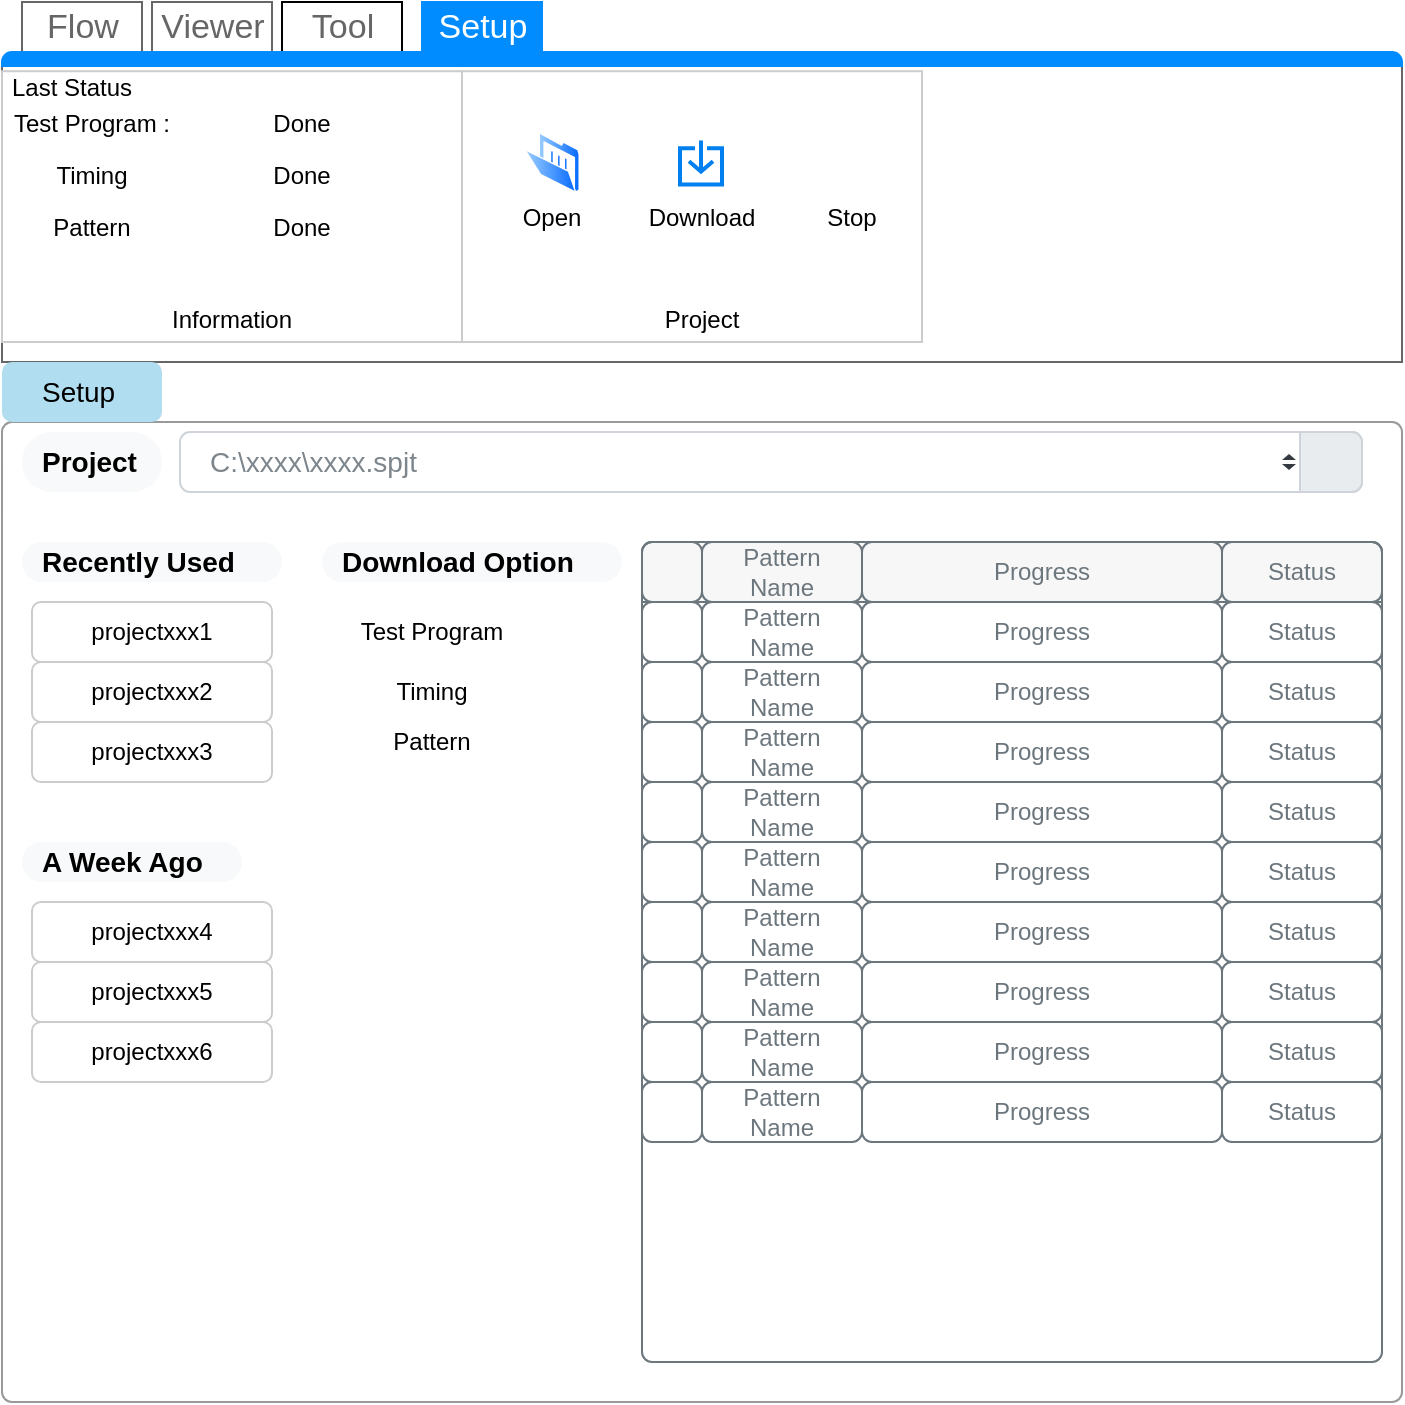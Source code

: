 <mxfile version="13.10.4" type="github" pages="2">
  <diagram id="maOx1XsRYjcgwQs69Y0I" name="Page-2">
    <mxGraphModel dx="1185" dy="588" grid="1" gridSize="10" guides="1" tooltips="1" connect="1" arrows="1" fold="1" page="1" pageScale="1" pageWidth="827" pageHeight="1169" math="0" shadow="0">
      <root>
        <mxCell id="XY6I7VqYXuVsZNoMsVeR-0" />
        <mxCell id="XY6I7VqYXuVsZNoMsVeR-1" parent="XY6I7VqYXuVsZNoMsVeR-0" />
        <mxCell id="GESPt3fLsgeeLDVvOT6Z-9" value="Tool" style="strokeColor=inherit;fillColor=inherit;gradientColor=inherit;strokeWidth=1;shadow=0;dashed=0;align=center;html=1;shape=mxgraph.mockup.containers.rrect;rSize=0;fontSize=17;fontColor=#666666;gradientColor=none;" vertex="1" parent="XY6I7VqYXuVsZNoMsVeR-1">
          <mxGeometry width="60" height="25" relative="1" as="geometry">
            <mxPoint x="210" y="20" as="offset" />
          </mxGeometry>
        </mxCell>
        <mxCell id="GESPt3fLsgeeLDVvOT6Z-0" value="" style="strokeWidth=1;shadow=0;dashed=0;align=center;html=1;shape=mxgraph.mockup.containers.marginRect2;rectMarginTop=32;strokeColor=#666666;gradientColor=none;" vertex="1" parent="XY6I7VqYXuVsZNoMsVeR-1">
          <mxGeometry x="70" y="20" width="700" height="180" as="geometry" />
        </mxCell>
        <mxCell id="GESPt3fLsgeeLDVvOT6Z-1" value="Flow" style="strokeColor=inherit;fillColor=inherit;gradientColor=inherit;strokeWidth=1;shadow=0;dashed=0;align=center;html=1;shape=mxgraph.mockup.containers.rrect;rSize=0;fontSize=17;fontColor=#666666;gradientColor=none;" vertex="1" parent="GESPt3fLsgeeLDVvOT6Z-0">
          <mxGeometry width="60" height="25" relative="1" as="geometry">
            <mxPoint x="10" as="offset" />
          </mxGeometry>
        </mxCell>
        <mxCell id="GESPt3fLsgeeLDVvOT6Z-2" value="Viewer" style="strokeWidth=1;shadow=0;dashed=0;align=center;html=1;shape=mxgraph.mockup.containers.rrect;rSize=0;fontSize=17;fontColor=#666666;strokeColor=inherit;fillColor=inherit;" vertex="1" parent="GESPt3fLsgeeLDVvOT6Z-0">
          <mxGeometry width="60" height="25" relative="1" as="geometry">
            <mxPoint x="75" as="offset" />
          </mxGeometry>
        </mxCell>
        <mxCell id="GESPt3fLsgeeLDVvOT6Z-3" value="Setup" style="strokeColor=#008cff;fillColor=#008cff;gradientColor=inherit;strokeWidth=1;shadow=0;dashed=0;align=center;html=1;shape=mxgraph.mockup.containers.rrect;rSize=0;fontSize=17;fontColor=#ffffff;gradientColor=none;" vertex="1" parent="GESPt3fLsgeeLDVvOT6Z-0">
          <mxGeometry width="60" height="25" relative="1" as="geometry">
            <mxPoint x="210" as="offset" />
          </mxGeometry>
        </mxCell>
        <mxCell id="GESPt3fLsgeeLDVvOT6Z-4" value="" style="strokeWidth=1;shadow=0;dashed=0;align=center;html=1;shape=mxgraph.mockup.containers.topButton;rSize=5;strokeColor=#008cff;fillColor=#008cff;gradientColor=none;resizeWidth=1;movable=0;deletable=1;" vertex="1" parent="GESPt3fLsgeeLDVvOT6Z-0">
          <mxGeometry width="700" height="7" relative="1" as="geometry">
            <mxPoint y="25" as="offset" />
          </mxGeometry>
        </mxCell>
        <mxCell id="GESPt3fLsgeeLDVvOT6Z-28" value="" style="group" vertex="1" connectable="0" parent="GESPt3fLsgeeLDVvOT6Z-0">
          <mxGeometry y="34.615" width="460" height="135.385" as="geometry" />
        </mxCell>
        <mxCell id="GESPt3fLsgeeLDVvOT6Z-11" value="" style="rounded=0;whiteSpace=wrap;html=1;shadow=0;sketch=0;strokeColor=#CCCCCC;" vertex="1" parent="GESPt3fLsgeeLDVvOT6Z-28">
          <mxGeometry y="0.005" width="230" height="135.38" as="geometry" />
        </mxCell>
        <mxCell id="GESPt3fLsgeeLDVvOT6Z-12" value="Last Status" style="text;html=1;strokeColor=none;fillColor=none;align=center;verticalAlign=middle;whiteSpace=wrap;rounded=0;shadow=0;sketch=0;" vertex="1" parent="GESPt3fLsgeeLDVvOT6Z-28">
          <mxGeometry width="70" height="17.308" as="geometry" />
        </mxCell>
        <mxCell id="GESPt3fLsgeeLDVvOT6Z-13" value="Test Program :" style="text;html=1;strokeColor=none;fillColor=none;align=center;verticalAlign=middle;whiteSpace=wrap;rounded=0;shadow=0;sketch=0;" vertex="1" parent="GESPt3fLsgeeLDVvOT6Z-28">
          <mxGeometry y="17.308" width="90" height="17.308" as="geometry" />
        </mxCell>
        <mxCell id="GESPt3fLsgeeLDVvOT6Z-14" value="Done" style="text;html=1;strokeColor=none;fillColor=none;align=center;verticalAlign=middle;whiteSpace=wrap;rounded=0;shadow=0;sketch=0;" vertex="1" parent="GESPt3fLsgeeLDVvOT6Z-28">
          <mxGeometry x="90" y="17.308" width="120" height="17.308" as="geometry" />
        </mxCell>
        <mxCell id="GESPt3fLsgeeLDVvOT6Z-15" value="Timing" style="text;html=1;strokeColor=none;fillColor=none;align=center;verticalAlign=middle;whiteSpace=wrap;rounded=0;shadow=0;sketch=0;" vertex="1" parent="GESPt3fLsgeeLDVvOT6Z-28">
          <mxGeometry y="43.269" width="90" height="17.308" as="geometry" />
        </mxCell>
        <mxCell id="GESPt3fLsgeeLDVvOT6Z-16" value="Done" style="text;html=1;strokeColor=none;fillColor=none;align=center;verticalAlign=middle;whiteSpace=wrap;rounded=0;shadow=0;sketch=0;" vertex="1" parent="GESPt3fLsgeeLDVvOT6Z-28">
          <mxGeometry x="90" y="43.269" width="120" height="17.308" as="geometry" />
        </mxCell>
        <mxCell id="GESPt3fLsgeeLDVvOT6Z-17" value="Pattern" style="text;html=1;strokeColor=none;fillColor=none;align=center;verticalAlign=middle;whiteSpace=wrap;rounded=0;shadow=0;sketch=0;" vertex="1" parent="GESPt3fLsgeeLDVvOT6Z-28">
          <mxGeometry y="69.231" width="90" height="17.308" as="geometry" />
        </mxCell>
        <mxCell id="GESPt3fLsgeeLDVvOT6Z-18" value="Done" style="text;html=1;strokeColor=none;fillColor=none;align=center;verticalAlign=middle;whiteSpace=wrap;rounded=0;shadow=0;sketch=0;" vertex="1" parent="GESPt3fLsgeeLDVvOT6Z-28">
          <mxGeometry x="90" y="69.231" width="120" height="17.308" as="geometry" />
        </mxCell>
        <mxCell id="GESPt3fLsgeeLDVvOT6Z-19" value="Information" style="text;html=1;strokeColor=none;fillColor=none;align=center;verticalAlign=middle;whiteSpace=wrap;rounded=0;shadow=0;sketch=0;" vertex="1" parent="GESPt3fLsgeeLDVvOT6Z-28">
          <mxGeometry x="70" y="115.386" width="90" height="17.308" as="geometry" />
        </mxCell>
        <mxCell id="GESPt3fLsgeeLDVvOT6Z-20" value="" style="rounded=0;whiteSpace=wrap;html=1;shadow=0;sketch=0;strokeColor=#CCCCCC;" vertex="1" parent="GESPt3fLsgeeLDVvOT6Z-28">
          <mxGeometry x="230" y="0.005" width="230" height="135.38" as="geometry" />
        </mxCell>
        <mxCell id="GESPt3fLsgeeLDVvOT6Z-21" value="Project" style="text;html=1;strokeColor=none;fillColor=none;align=center;verticalAlign=middle;whiteSpace=wrap;rounded=0;shadow=0;sketch=0;" vertex="1" parent="GESPt3fLsgeeLDVvOT6Z-28">
          <mxGeometry x="305" y="115.386" width="90" height="17.308" as="geometry" />
        </mxCell>
        <mxCell id="GESPt3fLsgeeLDVvOT6Z-22" value="" style="html=1;verticalLabelPosition=bottom;align=center;labelBackgroundColor=#ffffff;verticalAlign=top;strokeWidth=2;strokeColor=#0080F0;shadow=0;dashed=0;shape=mxgraph.ios7.icons.down;sketch=0;" vertex="1" parent="GESPt3fLsgeeLDVvOT6Z-28">
          <mxGeometry x="339" y="34.615" width="21" height="22.067" as="geometry" />
        </mxCell>
        <mxCell id="GESPt3fLsgeeLDVvOT6Z-23" value="Download" style="text;html=1;strokeColor=none;fillColor=none;align=center;verticalAlign=middle;whiteSpace=wrap;rounded=0;shadow=0;sketch=0;" vertex="1" parent="GESPt3fLsgeeLDVvOT6Z-28">
          <mxGeometry x="320" y="64.904" width="60" height="17.308" as="geometry" />
        </mxCell>
        <mxCell id="GESPt3fLsgeeLDVvOT6Z-24" value="" style="aspect=fixed;perimeter=ellipsePerimeter;html=1;align=center;shadow=0;dashed=0;spacingTop=3;image;image=img/lib/active_directory/folder_open.svg;sketch=0;strokeColor=#CCCCCC;" vertex="1" parent="GESPt3fLsgeeLDVvOT6Z-28">
          <mxGeometry x="261.07" y="30.505" width="27.865" height="30.288" as="geometry" />
        </mxCell>
        <mxCell id="GESPt3fLsgeeLDVvOT6Z-25" value="Open" style="text;html=1;strokeColor=none;fillColor=none;align=center;verticalAlign=middle;whiteSpace=wrap;rounded=0;shadow=0;sketch=0;" vertex="1" parent="GESPt3fLsgeeLDVvOT6Z-28">
          <mxGeometry x="245" y="64.904" width="60" height="17.308" as="geometry" />
        </mxCell>
        <mxCell id="GESPt3fLsgeeLDVvOT6Z-26" value="" style="shape=image;html=1;verticalAlign=top;verticalLabelPosition=bottom;labelBackgroundColor=#ffffff;imageAspect=0;aspect=fixed;image=https://cdn1.iconfinder.com/data/icons/media-player-long-shadow/50/Stop-128.png;shadow=0;sketch=0;strokeColor=#CCCCCC;" vertex="1" parent="GESPt3fLsgeeLDVvOT6Z-28">
          <mxGeometry x="410" y="34.615" width="25.962" height="25.962" as="geometry" />
        </mxCell>
        <mxCell id="GESPt3fLsgeeLDVvOT6Z-27" value="Stop" style="text;html=1;strokeColor=none;fillColor=none;align=center;verticalAlign=middle;whiteSpace=wrap;rounded=0;shadow=0;sketch=0;" vertex="1" parent="GESPt3fLsgeeLDVvOT6Z-28">
          <mxGeometry x="395" y="64.904" width="60" height="17.308" as="geometry" />
        </mxCell>
        <mxCell id="GESPt3fLsgeeLDVvOT6Z-29" value="" style="html=1;shadow=0;dashed=0;shape=mxgraph.bootstrap.rrect;rSize=5;strokeColor=#999999;strokeWidth=1;fillColor=#FFFFFF;fontColor=#6C767D;whiteSpace=wrap;align=left;verticalAlign=middle;spacingLeft=10;fontSize=14;spacing=10;sketch=0;" vertex="1" parent="XY6I7VqYXuVsZNoMsVeR-1">
          <mxGeometry x="70" y="230" width="700" height="490" as="geometry" />
        </mxCell>
        <mxCell id="GESPt3fLsgeeLDVvOT6Z-30" value="Setup" style="html=1;shadow=0;dashed=0;shape=mxgraph.bootstrap.rrect;rSize=5;strokeWidth=1;fillColor=#b1ddf0;whiteSpace=wrap;align=left;verticalAlign=middle;spacingLeft=10;fontSize=14;spacing=10;sketch=0;strokeColor=none;" vertex="1" parent="XY6I7VqYXuVsZNoMsVeR-1">
          <mxGeometry x="70" y="200" width="80" height="30" as="geometry" />
        </mxCell>
        <mxCell id="GESPt3fLsgeeLDVvOT6Z-31" value="Project" style="rounded=1;whiteSpace=wrap;html=1;arcSize=50;strokeColor=none;strokeWidth=1;fillColor=#F8F9FA;fontColor=#000000;whiteSpace=wrap;align=left;verticalAlign=middle;spacingLeft=0;fontStyle=1;fontSize=14;spacing=10;shadow=0;sketch=0;" vertex="1" parent="XY6I7VqYXuVsZNoMsVeR-1">
          <mxGeometry x="80" y="235" width="70" height="30" as="geometry" />
        </mxCell>
        <mxCell id="GESPt3fLsgeeLDVvOT6Z-32" value="C:\\xxxx\\xxxx.spjt" style="html=1;shadow=0;dashed=0;shape=mxgraph.bootstrap.rrect;rSize=5;strokeColor=#CED4DA;html=1;whiteSpace=wrap;fillColor=#FFFFFF;fontColor=#7D868C;align=left;spacing=15;fontSize=14;sketch=0;" vertex="1" parent="XY6I7VqYXuVsZNoMsVeR-1">
          <mxGeometry x="159" y="235" width="591" height="30" as="geometry" />
        </mxCell>
        <mxCell id="GESPt3fLsgeeLDVvOT6Z-33" value="" style="shape=triangle;direction=south;fillColor=#343A40;strokeColor=none;perimeter=none;" vertex="1" parent="GESPt3fLsgeeLDVvOT6Z-32">
          <mxGeometry x="1" y="0.5" width="7" height="3" relative="1" as="geometry">
            <mxPoint x="-40" y="1" as="offset" />
          </mxGeometry>
        </mxCell>
        <mxCell id="GESPt3fLsgeeLDVvOT6Z-34" value="" style="shape=triangle;direction=north;fillColor=#343A40;strokeColor=none;perimeter=none;" vertex="1" parent="GESPt3fLsgeeLDVvOT6Z-32">
          <mxGeometry x="1" y="0.5" width="7" height="3" relative="1" as="geometry">
            <mxPoint x="-40" y="-4" as="offset" />
          </mxGeometry>
        </mxCell>
        <mxCell id="GESPt3fLsgeeLDVvOT6Z-35" value="" style="html=1;shadow=0;dashed=0;shape=mxgraph.bootstrap.rightButton;strokeColor=#CED4DA;gradientColor=inherit;fontColor=inherit;fillColor=#E9ECEF;rSize=5;perimeter=none;whiteSpace=wrap;resizeHeight=1;fontSize=14;align=left;spacing=15;" vertex="1" parent="GESPt3fLsgeeLDVvOT6Z-32">
          <mxGeometry x="1" width="31" height="30" relative="1" as="geometry">
            <mxPoint x="-31" as="offset" />
          </mxGeometry>
        </mxCell>
        <mxCell id="GESPt3fLsgeeLDVvOT6Z-36" value="Recently Used" style="rounded=1;whiteSpace=wrap;html=1;arcSize=50;strokeColor=none;strokeWidth=1;fillColor=#F8F9FA;fontColor=#000000;whiteSpace=wrap;align=left;verticalAlign=middle;spacingLeft=0;fontStyle=1;fontSize=14;spacing=10;shadow=0;sketch=0;" vertex="1" parent="XY6I7VqYXuVsZNoMsVeR-1">
          <mxGeometry x="80" y="290" width="130" height="20" as="geometry" />
        </mxCell>
        <mxCell id="GESPt3fLsgeeLDVvOT6Z-37" value="A Week Ago" style="rounded=1;whiteSpace=wrap;html=1;arcSize=50;strokeColor=none;strokeWidth=1;fillColor=#F8F9FA;fontColor=#000000;whiteSpace=wrap;align=left;verticalAlign=middle;spacingLeft=0;fontStyle=1;fontSize=14;spacing=10;shadow=0;sketch=0;" vertex="1" parent="XY6I7VqYXuVsZNoMsVeR-1">
          <mxGeometry x="80" y="440" width="110" height="20" as="geometry" />
        </mxCell>
        <mxCell id="GESPt3fLsgeeLDVvOT6Z-38" value="projectxxx1" style="rounded=1;whiteSpace=wrap;html=1;shadow=0;sketch=0;strokeColor=#CCCCCC;" vertex="1" parent="XY6I7VqYXuVsZNoMsVeR-1">
          <mxGeometry x="85" y="320" width="120" height="30" as="geometry" />
        </mxCell>
        <mxCell id="GESPt3fLsgeeLDVvOT6Z-39" value="projectxxx2" style="rounded=1;whiteSpace=wrap;html=1;shadow=0;sketch=0;strokeColor=#CCCCCC;" vertex="1" parent="XY6I7VqYXuVsZNoMsVeR-1">
          <mxGeometry x="85" y="350" width="120" height="30" as="geometry" />
        </mxCell>
        <mxCell id="GESPt3fLsgeeLDVvOT6Z-40" value="projectxxx3" style="rounded=1;whiteSpace=wrap;html=1;shadow=0;sketch=0;strokeColor=#CCCCCC;" vertex="1" parent="XY6I7VqYXuVsZNoMsVeR-1">
          <mxGeometry x="85" y="380" width="120" height="30" as="geometry" />
        </mxCell>
        <mxCell id="GESPt3fLsgeeLDVvOT6Z-41" value="projectxxx4" style="rounded=1;whiteSpace=wrap;html=1;shadow=0;sketch=0;strokeColor=#CCCCCC;" vertex="1" parent="XY6I7VqYXuVsZNoMsVeR-1">
          <mxGeometry x="85" y="470" width="120" height="30" as="geometry" />
        </mxCell>
        <mxCell id="GESPt3fLsgeeLDVvOT6Z-42" value="projectxxx5" style="rounded=1;whiteSpace=wrap;html=1;shadow=0;sketch=0;strokeColor=#CCCCCC;" vertex="1" parent="XY6I7VqYXuVsZNoMsVeR-1">
          <mxGeometry x="85" y="500" width="120" height="30" as="geometry" />
        </mxCell>
        <mxCell id="GESPt3fLsgeeLDVvOT6Z-43" value="projectxxx6" style="rounded=1;whiteSpace=wrap;html=1;shadow=0;sketch=0;strokeColor=#CCCCCC;" vertex="1" parent="XY6I7VqYXuVsZNoMsVeR-1">
          <mxGeometry x="85" y="530" width="120" height="30" as="geometry" />
        </mxCell>
        <mxCell id="GESPt3fLsgeeLDVvOT6Z-44" value="Download Option" style="rounded=1;whiteSpace=wrap;html=1;arcSize=50;strokeColor=none;strokeWidth=1;fillColor=#F8F9FA;fontColor=#000000;whiteSpace=wrap;align=left;verticalAlign=middle;spacingLeft=0;fontStyle=1;fontSize=14;spacing=10;shadow=0;sketch=0;" vertex="1" parent="XY6I7VqYXuVsZNoMsVeR-1">
          <mxGeometry x="230" y="290" width="150" height="20" as="geometry" />
        </mxCell>
        <mxCell id="GESPt3fLsgeeLDVvOT6Z-45" value="Test Program" style="text;html=1;strokeColor=none;fillColor=none;align=center;verticalAlign=middle;whiteSpace=wrap;rounded=0;shadow=0;sketch=0;" vertex="1" parent="XY6I7VqYXuVsZNoMsVeR-1">
          <mxGeometry x="240" y="325" width="90" height="20" as="geometry" />
        </mxCell>
        <mxCell id="GESPt3fLsgeeLDVvOT6Z-46" value="" style="shape=image;html=1;verticalAlign=top;verticalLabelPosition=bottom;labelBackgroundColor=#ffffff;imageAspect=0;aspect=fixed;image=https://cdn1.iconfinder.com/data/icons/material-core/18/check-box-outline-128.png;shadow=0;sketch=0;strokeColor=#CCCCCC;" vertex="1" parent="XY6I7VqYXuVsZNoMsVeR-1">
          <mxGeometry x="340" y="327.5" width="15" height="15" as="geometry" />
        </mxCell>
        <mxCell id="GESPt3fLsgeeLDVvOT6Z-47" value="Timing" style="text;html=1;strokeColor=none;fillColor=none;align=center;verticalAlign=middle;whiteSpace=wrap;rounded=0;shadow=0;sketch=0;" vertex="1" parent="XY6I7VqYXuVsZNoMsVeR-1">
          <mxGeometry x="240" y="355" width="90" height="20" as="geometry" />
        </mxCell>
        <mxCell id="GESPt3fLsgeeLDVvOT6Z-48" value="" style="shape=image;html=1;verticalAlign=top;verticalLabelPosition=bottom;labelBackgroundColor=#ffffff;imageAspect=0;aspect=fixed;image=https://cdn1.iconfinder.com/data/icons/material-core/18/check-box-outline-128.png;shadow=0;sketch=0;strokeColor=#CCCCCC;" vertex="1" parent="XY6I7VqYXuVsZNoMsVeR-1">
          <mxGeometry x="340" y="357.5" width="15" height="15" as="geometry" />
        </mxCell>
        <mxCell id="GESPt3fLsgeeLDVvOT6Z-49" value="Pattern" style="text;html=1;strokeColor=none;fillColor=none;align=center;verticalAlign=middle;whiteSpace=wrap;rounded=0;shadow=0;sketch=0;" vertex="1" parent="XY6I7VqYXuVsZNoMsVeR-1">
          <mxGeometry x="240" y="380" width="90" height="20" as="geometry" />
        </mxCell>
        <mxCell id="GESPt3fLsgeeLDVvOT6Z-50" value="" style="shape=image;html=1;verticalAlign=top;verticalLabelPosition=bottom;labelBackgroundColor=#ffffff;imageAspect=0;aspect=fixed;image=https://cdn1.iconfinder.com/data/icons/material-core/18/check-box-outline-128.png;shadow=0;sketch=0;strokeColor=#CCCCCC;" vertex="1" parent="XY6I7VqYXuVsZNoMsVeR-1">
          <mxGeometry x="340" y="382.5" width="15" height="15" as="geometry" />
        </mxCell>
        <mxCell id="GESPt3fLsgeeLDVvOT6Z-51" value="" style="html=1;shadow=0;dashed=0;shape=mxgraph.bootstrap.rrect;rSize=5;strokeColor=#6C767D;html=1;whiteSpace=wrap;fillColor=#ffffff;fontColor=#6C767D;verticalAlign=bottom;align=left;spacing=20;spacingBottom=0;fontSize=14;sketch=0;" vertex="1" parent="XY6I7VqYXuVsZNoMsVeR-1">
          <mxGeometry x="390" y="290" width="370" height="410" as="geometry" />
        </mxCell>
        <mxCell id="GESPt3fLsgeeLDVvOT6Z-52" value="" style="html=1;shadow=0;dashed=0;shape=mxgraph.bootstrap.topButton;rSize=5;perimeter=none;whiteSpace=wrap;fillColor=#F7F7F7;strokeColor=#6C767D;fontColor=#6C767D;resizeWidth=1;fontSize=18;align=left;spacing=20;" vertex="1" parent="GESPt3fLsgeeLDVvOT6Z-51">
          <mxGeometry width="370" height="30" relative="1" as="geometry" />
        </mxCell>
        <mxCell id="GESPt3fLsgeeLDVvOT6Z-57" value="" style="group" vertex="1" connectable="0" parent="GESPt3fLsgeeLDVvOT6Z-51">
          <mxGeometry width="370" height="30" as="geometry" />
        </mxCell>
        <mxCell id="GESPt3fLsgeeLDVvOT6Z-53" value="" style="html=1;shadow=0;dashed=0;shape=mxgraph.bootstrap.rrect;rSize=5;strokeColor=#6C767D;strokeWidth=1;fillColor=none;fontColor=#6C767D;whiteSpace=wrap;align=center;verticalAlign=middle;spacingLeft=0;fontStyle=0;fontSize=16;spacing=5;sketch=0;" vertex="1" parent="GESPt3fLsgeeLDVvOT6Z-57">
          <mxGeometry width="30" height="30" as="geometry" />
        </mxCell>
        <mxCell id="GESPt3fLsgeeLDVvOT6Z-54" value="Pattern Name" style="html=1;shadow=0;dashed=0;shape=mxgraph.bootstrap.rrect;rSize=5;strokeColor=#6C767D;strokeWidth=1;fillColor=none;fontColor=#6C767D;whiteSpace=wrap;align=center;verticalAlign=middle;spacingLeft=0;fontStyle=0;fontSize=12;spacing=5;sketch=0;" vertex="1" parent="GESPt3fLsgeeLDVvOT6Z-57">
          <mxGeometry x="30" width="80" height="30" as="geometry" />
        </mxCell>
        <mxCell id="GESPt3fLsgeeLDVvOT6Z-55" value="Progress" style="html=1;shadow=0;dashed=0;shape=mxgraph.bootstrap.rrect;rSize=5;strokeColor=#6C767D;strokeWidth=1;fillColor=none;fontColor=#6C767D;whiteSpace=wrap;align=center;verticalAlign=middle;spacingLeft=0;fontStyle=0;fontSize=12;spacing=5;sketch=0;" vertex="1" parent="GESPt3fLsgeeLDVvOT6Z-57">
          <mxGeometry x="110" width="180" height="30" as="geometry" />
        </mxCell>
        <mxCell id="GESPt3fLsgeeLDVvOT6Z-56" value="Status" style="html=1;shadow=0;dashed=0;shape=mxgraph.bootstrap.rrect;rSize=5;strokeColor=#6C767D;strokeWidth=1;fillColor=none;fontColor=#6C767D;whiteSpace=wrap;align=center;verticalAlign=middle;spacingLeft=0;fontStyle=0;fontSize=12;spacing=5;sketch=0;" vertex="1" parent="GESPt3fLsgeeLDVvOT6Z-57">
          <mxGeometry x="290" width="80" height="30" as="geometry" />
        </mxCell>
        <mxCell id="GESPt3fLsgeeLDVvOT6Z-58" value="" style="group" vertex="1" connectable="0" parent="GESPt3fLsgeeLDVvOT6Z-51">
          <mxGeometry y="30" width="370" height="30" as="geometry" />
        </mxCell>
        <mxCell id="GESPt3fLsgeeLDVvOT6Z-59" value="" style="html=1;shadow=0;dashed=0;shape=mxgraph.bootstrap.rrect;rSize=5;strokeColor=#6C767D;strokeWidth=1;fillColor=none;fontColor=#6C767D;whiteSpace=wrap;align=center;verticalAlign=middle;spacingLeft=0;fontStyle=0;fontSize=16;spacing=5;sketch=0;" vertex="1" parent="GESPt3fLsgeeLDVvOT6Z-58">
          <mxGeometry width="30" height="30" as="geometry" />
        </mxCell>
        <mxCell id="GESPt3fLsgeeLDVvOT6Z-60" value="Pattern Name" style="html=1;shadow=0;dashed=0;shape=mxgraph.bootstrap.rrect;rSize=5;strokeColor=#6C767D;strokeWidth=1;fillColor=none;fontColor=#6C767D;whiteSpace=wrap;align=center;verticalAlign=middle;spacingLeft=0;fontStyle=0;fontSize=12;spacing=5;sketch=0;" vertex="1" parent="GESPt3fLsgeeLDVvOT6Z-58">
          <mxGeometry x="30" width="80" height="30" as="geometry" />
        </mxCell>
        <mxCell id="GESPt3fLsgeeLDVvOT6Z-61" value="Progress" style="html=1;shadow=0;dashed=0;shape=mxgraph.bootstrap.rrect;rSize=5;strokeColor=#6C767D;strokeWidth=1;fillColor=none;fontColor=#6C767D;whiteSpace=wrap;align=center;verticalAlign=middle;spacingLeft=0;fontStyle=0;fontSize=12;spacing=5;sketch=0;" vertex="1" parent="GESPt3fLsgeeLDVvOT6Z-58">
          <mxGeometry x="110" width="180" height="30" as="geometry" />
        </mxCell>
        <mxCell id="GESPt3fLsgeeLDVvOT6Z-62" value="Status" style="html=1;shadow=0;dashed=0;shape=mxgraph.bootstrap.rrect;rSize=5;strokeColor=#6C767D;strokeWidth=1;fillColor=none;fontColor=#6C767D;whiteSpace=wrap;align=center;verticalAlign=middle;spacingLeft=0;fontStyle=0;fontSize=12;spacing=5;sketch=0;" vertex="1" parent="GESPt3fLsgeeLDVvOT6Z-58">
          <mxGeometry x="290" width="80" height="30" as="geometry" />
        </mxCell>
        <mxCell id="GESPt3fLsgeeLDVvOT6Z-63" value="" style="group" vertex="1" connectable="0" parent="GESPt3fLsgeeLDVvOT6Z-51">
          <mxGeometry y="60" width="370" height="30" as="geometry" />
        </mxCell>
        <mxCell id="GESPt3fLsgeeLDVvOT6Z-64" value="" style="html=1;shadow=0;dashed=0;shape=mxgraph.bootstrap.rrect;rSize=5;strokeColor=#6C767D;strokeWidth=1;fillColor=none;fontColor=#6C767D;whiteSpace=wrap;align=center;verticalAlign=middle;spacingLeft=0;fontStyle=0;fontSize=16;spacing=5;sketch=0;" vertex="1" parent="GESPt3fLsgeeLDVvOT6Z-63">
          <mxGeometry width="30" height="30" as="geometry" />
        </mxCell>
        <mxCell id="GESPt3fLsgeeLDVvOT6Z-65" value="Pattern Name" style="html=1;shadow=0;dashed=0;shape=mxgraph.bootstrap.rrect;rSize=5;strokeColor=#6C767D;strokeWidth=1;fillColor=none;fontColor=#6C767D;whiteSpace=wrap;align=center;verticalAlign=middle;spacingLeft=0;fontStyle=0;fontSize=12;spacing=5;sketch=0;" vertex="1" parent="GESPt3fLsgeeLDVvOT6Z-63">
          <mxGeometry x="30" width="80" height="30" as="geometry" />
        </mxCell>
        <mxCell id="GESPt3fLsgeeLDVvOT6Z-66" value="Progress" style="html=1;shadow=0;dashed=0;shape=mxgraph.bootstrap.rrect;rSize=5;strokeColor=#6C767D;strokeWidth=1;fillColor=none;fontColor=#6C767D;whiteSpace=wrap;align=center;verticalAlign=middle;spacingLeft=0;fontStyle=0;fontSize=12;spacing=5;sketch=0;" vertex="1" parent="GESPt3fLsgeeLDVvOT6Z-63">
          <mxGeometry x="110" width="180" height="30" as="geometry" />
        </mxCell>
        <mxCell id="GESPt3fLsgeeLDVvOT6Z-67" value="Status" style="html=1;shadow=0;dashed=0;shape=mxgraph.bootstrap.rrect;rSize=5;strokeColor=#6C767D;strokeWidth=1;fillColor=none;fontColor=#6C767D;whiteSpace=wrap;align=center;verticalAlign=middle;spacingLeft=0;fontStyle=0;fontSize=12;spacing=5;sketch=0;" vertex="1" parent="GESPt3fLsgeeLDVvOT6Z-63">
          <mxGeometry x="290" width="80" height="30" as="geometry" />
        </mxCell>
        <mxCell id="GESPt3fLsgeeLDVvOT6Z-68" value="" style="group" vertex="1" connectable="0" parent="GESPt3fLsgeeLDVvOT6Z-51">
          <mxGeometry y="90" width="370" height="30" as="geometry" />
        </mxCell>
        <mxCell id="GESPt3fLsgeeLDVvOT6Z-69" value="" style="html=1;shadow=0;dashed=0;shape=mxgraph.bootstrap.rrect;rSize=5;strokeColor=#6C767D;strokeWidth=1;fillColor=none;fontColor=#6C767D;whiteSpace=wrap;align=center;verticalAlign=middle;spacingLeft=0;fontStyle=0;fontSize=16;spacing=5;sketch=0;" vertex="1" parent="GESPt3fLsgeeLDVvOT6Z-68">
          <mxGeometry width="30" height="30" as="geometry" />
        </mxCell>
        <mxCell id="GESPt3fLsgeeLDVvOT6Z-70" value="Pattern Name" style="html=1;shadow=0;dashed=0;shape=mxgraph.bootstrap.rrect;rSize=5;strokeColor=#6C767D;strokeWidth=1;fillColor=none;fontColor=#6C767D;whiteSpace=wrap;align=center;verticalAlign=middle;spacingLeft=0;fontStyle=0;fontSize=12;spacing=5;sketch=0;" vertex="1" parent="GESPt3fLsgeeLDVvOT6Z-68">
          <mxGeometry x="30" width="80" height="30" as="geometry" />
        </mxCell>
        <mxCell id="GESPt3fLsgeeLDVvOT6Z-71" value="Progress" style="html=1;shadow=0;dashed=0;shape=mxgraph.bootstrap.rrect;rSize=5;strokeColor=#6C767D;strokeWidth=1;fillColor=none;fontColor=#6C767D;whiteSpace=wrap;align=center;verticalAlign=middle;spacingLeft=0;fontStyle=0;fontSize=12;spacing=5;sketch=0;" vertex="1" parent="GESPt3fLsgeeLDVvOT6Z-68">
          <mxGeometry x="110" width="180" height="30" as="geometry" />
        </mxCell>
        <mxCell id="GESPt3fLsgeeLDVvOT6Z-72" value="Status" style="html=1;shadow=0;dashed=0;shape=mxgraph.bootstrap.rrect;rSize=5;strokeColor=#6C767D;strokeWidth=1;fillColor=none;fontColor=#6C767D;whiteSpace=wrap;align=center;verticalAlign=middle;spacingLeft=0;fontStyle=0;fontSize=12;spacing=5;sketch=0;" vertex="1" parent="GESPt3fLsgeeLDVvOT6Z-68">
          <mxGeometry x="290" width="80" height="30" as="geometry" />
        </mxCell>
        <mxCell id="GESPt3fLsgeeLDVvOT6Z-73" value="" style="group" vertex="1" connectable="0" parent="GESPt3fLsgeeLDVvOT6Z-51">
          <mxGeometry y="120" width="370" height="30" as="geometry" />
        </mxCell>
        <mxCell id="GESPt3fLsgeeLDVvOT6Z-74" value="" style="html=1;shadow=0;dashed=0;shape=mxgraph.bootstrap.rrect;rSize=5;strokeColor=#6C767D;strokeWidth=1;fillColor=none;fontColor=#6C767D;whiteSpace=wrap;align=center;verticalAlign=middle;spacingLeft=0;fontStyle=0;fontSize=16;spacing=5;sketch=0;" vertex="1" parent="GESPt3fLsgeeLDVvOT6Z-73">
          <mxGeometry width="30" height="30" as="geometry" />
        </mxCell>
        <mxCell id="GESPt3fLsgeeLDVvOT6Z-75" value="Pattern Name" style="html=1;shadow=0;dashed=0;shape=mxgraph.bootstrap.rrect;rSize=5;strokeColor=#6C767D;strokeWidth=1;fillColor=none;fontColor=#6C767D;whiteSpace=wrap;align=center;verticalAlign=middle;spacingLeft=0;fontStyle=0;fontSize=12;spacing=5;sketch=0;" vertex="1" parent="GESPt3fLsgeeLDVvOT6Z-73">
          <mxGeometry x="30" width="80" height="30" as="geometry" />
        </mxCell>
        <mxCell id="GESPt3fLsgeeLDVvOT6Z-76" value="Progress" style="html=1;shadow=0;dashed=0;shape=mxgraph.bootstrap.rrect;rSize=5;strokeColor=#6C767D;strokeWidth=1;fillColor=none;fontColor=#6C767D;whiteSpace=wrap;align=center;verticalAlign=middle;spacingLeft=0;fontStyle=0;fontSize=12;spacing=5;sketch=0;" vertex="1" parent="GESPt3fLsgeeLDVvOT6Z-73">
          <mxGeometry x="110" width="180" height="30" as="geometry" />
        </mxCell>
        <mxCell id="GESPt3fLsgeeLDVvOT6Z-77" value="Status" style="html=1;shadow=0;dashed=0;shape=mxgraph.bootstrap.rrect;rSize=5;strokeColor=#6C767D;strokeWidth=1;fillColor=none;fontColor=#6C767D;whiteSpace=wrap;align=center;verticalAlign=middle;spacingLeft=0;fontStyle=0;fontSize=12;spacing=5;sketch=0;" vertex="1" parent="GESPt3fLsgeeLDVvOT6Z-73">
          <mxGeometry x="290" width="80" height="30" as="geometry" />
        </mxCell>
        <mxCell id="GESPt3fLsgeeLDVvOT6Z-78" value="" style="group" vertex="1" connectable="0" parent="GESPt3fLsgeeLDVvOT6Z-51">
          <mxGeometry y="150" width="370" height="30" as="geometry" />
        </mxCell>
        <mxCell id="GESPt3fLsgeeLDVvOT6Z-79" value="" style="html=1;shadow=0;dashed=0;shape=mxgraph.bootstrap.rrect;rSize=5;strokeColor=#6C767D;strokeWidth=1;fillColor=none;fontColor=#6C767D;whiteSpace=wrap;align=center;verticalAlign=middle;spacingLeft=0;fontStyle=0;fontSize=16;spacing=5;sketch=0;" vertex="1" parent="GESPt3fLsgeeLDVvOT6Z-78">
          <mxGeometry width="30" height="30" as="geometry" />
        </mxCell>
        <mxCell id="GESPt3fLsgeeLDVvOT6Z-80" value="Pattern Name" style="html=1;shadow=0;dashed=0;shape=mxgraph.bootstrap.rrect;rSize=5;strokeColor=#6C767D;strokeWidth=1;fillColor=none;fontColor=#6C767D;whiteSpace=wrap;align=center;verticalAlign=middle;spacingLeft=0;fontStyle=0;fontSize=12;spacing=5;sketch=0;" vertex="1" parent="GESPt3fLsgeeLDVvOT6Z-78">
          <mxGeometry x="30" width="80" height="30" as="geometry" />
        </mxCell>
        <mxCell id="GESPt3fLsgeeLDVvOT6Z-81" value="Progress" style="html=1;shadow=0;dashed=0;shape=mxgraph.bootstrap.rrect;rSize=5;strokeColor=#6C767D;strokeWidth=1;fillColor=none;fontColor=#6C767D;whiteSpace=wrap;align=center;verticalAlign=middle;spacingLeft=0;fontStyle=0;fontSize=12;spacing=5;sketch=0;" vertex="1" parent="GESPt3fLsgeeLDVvOT6Z-78">
          <mxGeometry x="110" width="180" height="30" as="geometry" />
        </mxCell>
        <mxCell id="GESPt3fLsgeeLDVvOT6Z-82" value="Status" style="html=1;shadow=0;dashed=0;shape=mxgraph.bootstrap.rrect;rSize=5;strokeColor=#6C767D;strokeWidth=1;fillColor=none;fontColor=#6C767D;whiteSpace=wrap;align=center;verticalAlign=middle;spacingLeft=0;fontStyle=0;fontSize=12;spacing=5;sketch=0;" vertex="1" parent="GESPt3fLsgeeLDVvOT6Z-78">
          <mxGeometry x="290" width="80" height="30" as="geometry" />
        </mxCell>
        <mxCell id="GESPt3fLsgeeLDVvOT6Z-83" value="" style="group" vertex="1" connectable="0" parent="GESPt3fLsgeeLDVvOT6Z-51">
          <mxGeometry y="180" width="370" height="30" as="geometry" />
        </mxCell>
        <mxCell id="GESPt3fLsgeeLDVvOT6Z-84" value="" style="html=1;shadow=0;dashed=0;shape=mxgraph.bootstrap.rrect;rSize=5;strokeColor=#6C767D;strokeWidth=1;fillColor=none;fontColor=#6C767D;whiteSpace=wrap;align=center;verticalAlign=middle;spacingLeft=0;fontStyle=0;fontSize=16;spacing=5;sketch=0;" vertex="1" parent="GESPt3fLsgeeLDVvOT6Z-83">
          <mxGeometry width="30" height="30" as="geometry" />
        </mxCell>
        <mxCell id="GESPt3fLsgeeLDVvOT6Z-85" value="Pattern Name" style="html=1;shadow=0;dashed=0;shape=mxgraph.bootstrap.rrect;rSize=5;strokeColor=#6C767D;strokeWidth=1;fillColor=none;fontColor=#6C767D;whiteSpace=wrap;align=center;verticalAlign=middle;spacingLeft=0;fontStyle=0;fontSize=12;spacing=5;sketch=0;" vertex="1" parent="GESPt3fLsgeeLDVvOT6Z-83">
          <mxGeometry x="30" width="80" height="30" as="geometry" />
        </mxCell>
        <mxCell id="GESPt3fLsgeeLDVvOT6Z-86" value="Progress" style="html=1;shadow=0;dashed=0;shape=mxgraph.bootstrap.rrect;rSize=5;strokeColor=#6C767D;strokeWidth=1;fillColor=none;fontColor=#6C767D;whiteSpace=wrap;align=center;verticalAlign=middle;spacingLeft=0;fontStyle=0;fontSize=12;spacing=5;sketch=0;" vertex="1" parent="GESPt3fLsgeeLDVvOT6Z-83">
          <mxGeometry x="110" width="180" height="30" as="geometry" />
        </mxCell>
        <mxCell id="GESPt3fLsgeeLDVvOT6Z-87" value="Status" style="html=1;shadow=0;dashed=0;shape=mxgraph.bootstrap.rrect;rSize=5;strokeColor=#6C767D;strokeWidth=1;fillColor=none;fontColor=#6C767D;whiteSpace=wrap;align=center;verticalAlign=middle;spacingLeft=0;fontStyle=0;fontSize=12;spacing=5;sketch=0;" vertex="1" parent="GESPt3fLsgeeLDVvOT6Z-83">
          <mxGeometry x="290" width="80" height="30" as="geometry" />
        </mxCell>
        <mxCell id="GESPt3fLsgeeLDVvOT6Z-88" value="" style="group" vertex="1" connectable="0" parent="GESPt3fLsgeeLDVvOT6Z-51">
          <mxGeometry y="210" width="370" height="30" as="geometry" />
        </mxCell>
        <mxCell id="GESPt3fLsgeeLDVvOT6Z-89" value="" style="html=1;shadow=0;dashed=0;shape=mxgraph.bootstrap.rrect;rSize=5;strokeColor=#6C767D;strokeWidth=1;fillColor=none;fontColor=#6C767D;whiteSpace=wrap;align=center;verticalAlign=middle;spacingLeft=0;fontStyle=0;fontSize=16;spacing=5;sketch=0;" vertex="1" parent="GESPt3fLsgeeLDVvOT6Z-88">
          <mxGeometry width="30" height="30" as="geometry" />
        </mxCell>
        <mxCell id="GESPt3fLsgeeLDVvOT6Z-90" value="Pattern Name" style="html=1;shadow=0;dashed=0;shape=mxgraph.bootstrap.rrect;rSize=5;strokeColor=#6C767D;strokeWidth=1;fillColor=none;fontColor=#6C767D;whiteSpace=wrap;align=center;verticalAlign=middle;spacingLeft=0;fontStyle=0;fontSize=12;spacing=5;sketch=0;" vertex="1" parent="GESPt3fLsgeeLDVvOT6Z-88">
          <mxGeometry x="30" width="80" height="30" as="geometry" />
        </mxCell>
        <mxCell id="GESPt3fLsgeeLDVvOT6Z-91" value="Progress" style="html=1;shadow=0;dashed=0;shape=mxgraph.bootstrap.rrect;rSize=5;strokeColor=#6C767D;strokeWidth=1;fillColor=none;fontColor=#6C767D;whiteSpace=wrap;align=center;verticalAlign=middle;spacingLeft=0;fontStyle=0;fontSize=12;spacing=5;sketch=0;" vertex="1" parent="GESPt3fLsgeeLDVvOT6Z-88">
          <mxGeometry x="110" width="180" height="30" as="geometry" />
        </mxCell>
        <mxCell id="GESPt3fLsgeeLDVvOT6Z-92" value="Status" style="html=1;shadow=0;dashed=0;shape=mxgraph.bootstrap.rrect;rSize=5;strokeColor=#6C767D;strokeWidth=1;fillColor=none;fontColor=#6C767D;whiteSpace=wrap;align=center;verticalAlign=middle;spacingLeft=0;fontStyle=0;fontSize=12;spacing=5;sketch=0;" vertex="1" parent="GESPt3fLsgeeLDVvOT6Z-88">
          <mxGeometry x="290" width="80" height="30" as="geometry" />
        </mxCell>
        <mxCell id="GESPt3fLsgeeLDVvOT6Z-93" value="" style="group" vertex="1" connectable="0" parent="GESPt3fLsgeeLDVvOT6Z-51">
          <mxGeometry y="240" width="370" height="30" as="geometry" />
        </mxCell>
        <mxCell id="GESPt3fLsgeeLDVvOT6Z-94" value="" style="html=1;shadow=0;dashed=0;shape=mxgraph.bootstrap.rrect;rSize=5;strokeColor=#6C767D;strokeWidth=1;fillColor=none;fontColor=#6C767D;whiteSpace=wrap;align=center;verticalAlign=middle;spacingLeft=0;fontStyle=0;fontSize=16;spacing=5;sketch=0;" vertex="1" parent="GESPt3fLsgeeLDVvOT6Z-93">
          <mxGeometry width="30" height="30" as="geometry" />
        </mxCell>
        <mxCell id="GESPt3fLsgeeLDVvOT6Z-95" value="Pattern Name" style="html=1;shadow=0;dashed=0;shape=mxgraph.bootstrap.rrect;rSize=5;strokeColor=#6C767D;strokeWidth=1;fillColor=none;fontColor=#6C767D;whiteSpace=wrap;align=center;verticalAlign=middle;spacingLeft=0;fontStyle=0;fontSize=12;spacing=5;sketch=0;" vertex="1" parent="GESPt3fLsgeeLDVvOT6Z-93">
          <mxGeometry x="30" width="80" height="30" as="geometry" />
        </mxCell>
        <mxCell id="GESPt3fLsgeeLDVvOT6Z-96" value="Progress" style="html=1;shadow=0;dashed=0;shape=mxgraph.bootstrap.rrect;rSize=5;strokeColor=#6C767D;strokeWidth=1;fillColor=none;fontColor=#6C767D;whiteSpace=wrap;align=center;verticalAlign=middle;spacingLeft=0;fontStyle=0;fontSize=12;spacing=5;sketch=0;" vertex="1" parent="GESPt3fLsgeeLDVvOT6Z-93">
          <mxGeometry x="110" width="180" height="30" as="geometry" />
        </mxCell>
        <mxCell id="GESPt3fLsgeeLDVvOT6Z-97" value="Status" style="html=1;shadow=0;dashed=0;shape=mxgraph.bootstrap.rrect;rSize=5;strokeColor=#6C767D;strokeWidth=1;fillColor=none;fontColor=#6C767D;whiteSpace=wrap;align=center;verticalAlign=middle;spacingLeft=0;fontStyle=0;fontSize=12;spacing=5;sketch=0;" vertex="1" parent="GESPt3fLsgeeLDVvOT6Z-93">
          <mxGeometry x="290" width="80" height="30" as="geometry" />
        </mxCell>
        <mxCell id="GESPt3fLsgeeLDVvOT6Z-98" value="" style="group" vertex="1" connectable="0" parent="GESPt3fLsgeeLDVvOT6Z-51">
          <mxGeometry y="270" width="370" height="30" as="geometry" />
        </mxCell>
        <mxCell id="GESPt3fLsgeeLDVvOT6Z-99" value="" style="html=1;shadow=0;dashed=0;shape=mxgraph.bootstrap.rrect;rSize=5;strokeColor=#6C767D;strokeWidth=1;fillColor=none;fontColor=#6C767D;whiteSpace=wrap;align=center;verticalAlign=middle;spacingLeft=0;fontStyle=0;fontSize=16;spacing=5;sketch=0;" vertex="1" parent="GESPt3fLsgeeLDVvOT6Z-98">
          <mxGeometry width="30" height="30" as="geometry" />
        </mxCell>
        <mxCell id="GESPt3fLsgeeLDVvOT6Z-100" value="Pattern Name" style="html=1;shadow=0;dashed=0;shape=mxgraph.bootstrap.rrect;rSize=5;strokeColor=#6C767D;strokeWidth=1;fillColor=none;fontColor=#6C767D;whiteSpace=wrap;align=center;verticalAlign=middle;spacingLeft=0;fontStyle=0;fontSize=12;spacing=5;sketch=0;" vertex="1" parent="GESPt3fLsgeeLDVvOT6Z-98">
          <mxGeometry x="30" width="80" height="30" as="geometry" />
        </mxCell>
        <mxCell id="GESPt3fLsgeeLDVvOT6Z-101" value="Progress" style="html=1;shadow=0;dashed=0;shape=mxgraph.bootstrap.rrect;rSize=5;strokeColor=#6C767D;strokeWidth=1;fillColor=none;fontColor=#6C767D;whiteSpace=wrap;align=center;verticalAlign=middle;spacingLeft=0;fontStyle=0;fontSize=12;spacing=5;sketch=0;" vertex="1" parent="GESPt3fLsgeeLDVvOT6Z-98">
          <mxGeometry x="110" width="180" height="30" as="geometry" />
        </mxCell>
        <mxCell id="GESPt3fLsgeeLDVvOT6Z-102" value="Status" style="html=1;shadow=0;dashed=0;shape=mxgraph.bootstrap.rrect;rSize=5;strokeColor=#6C767D;strokeWidth=1;fillColor=none;fontColor=#6C767D;whiteSpace=wrap;align=center;verticalAlign=middle;spacingLeft=0;fontStyle=0;fontSize=12;spacing=5;sketch=0;" vertex="1" parent="GESPt3fLsgeeLDVvOT6Z-98">
          <mxGeometry x="290" width="80" height="30" as="geometry" />
        </mxCell>
      </root>
    </mxGraphModel>
  </diagram>
  <diagram name="Page-1" id="03018318-947c-dd8e-b7a3-06fadd420f32">
    <mxGraphModel dx="1422" dy="706" grid="1" gridSize="10" guides="1" tooltips="1" connect="1" arrows="1" fold="1" page="1" pageScale="1" pageWidth="1100" pageHeight="850" background="#ffffff" math="0" shadow="0">
      <root>
        <mxCell id="0" />
        <mxCell id="1" parent="0" />
        <mxCell id="677b7b8949515195-1" value="" style="whiteSpace=wrap;html=1;rounded=0;shadow=0;labelBackgroundColor=none;strokeColor=#000000;strokeWidth=1;fillColor=none;fontFamily=Verdana;fontSize=12;fontColor=#000000;align=center;comic=1;" parent="1" vertex="1">
          <mxGeometry x="20" y="20" width="1060" height="810" as="geometry" />
        </mxCell>
        <mxCell id="677b7b8949515195-2" value="LOGO" style="whiteSpace=wrap;html=1;rounded=0;shadow=0;labelBackgroundColor=none;strokeWidth=1;fontFamily=Verdana;fontSize=28;align=center;comic=1;" parent="1" vertex="1">
          <mxGeometry x="40" y="60" width="190" height="50" as="geometry" />
        </mxCell>
        <mxCell id="677b7b8949515195-3" value="Search" style="strokeWidth=1;shadow=0;dashed=0;align=center;html=1;shape=mxgraph.mockup.forms.searchBox;strokeColor=#999999;mainText=;strokeColor2=#008cff;fontColor=#666666;fontSize=17;align=left;spacingLeft=3;rounded=0;labelBackgroundColor=none;comic=1;" parent="1" vertex="1">
          <mxGeometry x="840" y="95" width="220" height="30" as="geometry" />
        </mxCell>
        <mxCell id="677b7b8949515195-4" value="Topic 1" style="text;html=1;points=[];align=left;verticalAlign=top;spacingTop=-4;fontSize=14;fontFamily=Verdana" parent="1" vertex="1">
          <mxGeometry x="780" y="40" width="60" height="20" as="geometry" />
        </mxCell>
        <mxCell id="677b7b8949515195-5" value="Topic 2" style="text;html=1;points=[];align=left;verticalAlign=top;spacingTop=-4;fontSize=14;fontFamily=Verdana" parent="1" vertex="1">
          <mxGeometry x="860" y="40" width="60" height="20" as="geometry" />
        </mxCell>
        <mxCell id="677b7b8949515195-6" value="Topic 3" style="text;html=1;points=[];align=left;verticalAlign=top;spacingTop=-4;fontSize=14;fontFamily=Verdana" parent="1" vertex="1">
          <mxGeometry x="930" y="40" width="60" height="20" as="geometry" />
        </mxCell>
        <mxCell id="677b7b8949515195-7" value="Topic 4" style="text;html=1;points=[];align=left;verticalAlign=top;spacingTop=-4;fontSize=14;fontFamily=Verdana" parent="1" vertex="1">
          <mxGeometry x="1000" y="40" width="60" height="20" as="geometry" />
        </mxCell>
        <mxCell id="677b7b8949515195-8" value="" style="whiteSpace=wrap;html=1;rounded=0;shadow=0;labelBackgroundColor=none;strokeWidth=1;fillColor=none;fontFamily=Verdana;fontSize=12;align=center;comic=1;" parent="1" vertex="1">
          <mxGeometry x="30" y="230" width="200" height="590" as="geometry" />
        </mxCell>
        <mxCell id="677b7b8949515195-9" value="" style="line;strokeWidth=1;html=1;rounded=0;shadow=0;labelBackgroundColor=none;fillColor=none;fontFamily=Verdana;fontSize=14;fontColor=#000000;align=center;comic=1;" parent="1" vertex="1">
          <mxGeometry x="20" y="140" width="1060" height="10" as="geometry" />
        </mxCell>
        <mxCell id="677b7b8949515195-10" value="" style="whiteSpace=wrap;html=1;rounded=0;shadow=0;labelBackgroundColor=none;strokeWidth=1;fillColor=none;fontFamily=Verdana;fontSize=12;align=center;comic=1;" parent="1" vertex="1">
          <mxGeometry x="30" y="160" width="1040" height="50" as="geometry" />
        </mxCell>
        <mxCell id="677b7b8949515195-11" value="Section 1" style="text;html=1;points=[];align=left;verticalAlign=top;spacingTop=-4;fontSize=14;fontFamily=Verdana" parent="1" vertex="1">
          <mxGeometry x="330" y="175" width="60" height="20" as="geometry" />
        </mxCell>
        <mxCell id="677b7b8949515195-12" value="Section 2" style="text;html=1;points=[];align=left;verticalAlign=top;spacingTop=-4;fontSize=14;fontFamily=Verdana" parent="1" vertex="1">
          <mxGeometry x="477" y="175" width="60" height="20" as="geometry" />
        </mxCell>
        <mxCell id="677b7b8949515195-13" value="Section 3" style="text;html=1;points=[];align=left;verticalAlign=top;spacingTop=-4;fontSize=14;fontFamily=Verdana" parent="1" vertex="1">
          <mxGeometry x="623" y="175" width="60" height="20" as="geometry" />
        </mxCell>
        <mxCell id="677b7b8949515195-14" value="Section 4" style="text;html=1;points=[];align=left;verticalAlign=top;spacingTop=-4;fontSize=14;fontFamily=Verdana" parent="1" vertex="1">
          <mxGeometry x="770" y="175" width="60" height="20" as="geometry" />
        </mxCell>
        <mxCell id="677b7b8949515195-15" value="&lt;div style=&quot;text-align: justify&quot;&gt;&lt;span&gt;Lorem ipsum dolor sit amet, consectetur adipisicing elit, sed do eiusmod tempor incididunt ut labore et dolore magna aliqua. Ut enim ad minim veniam, quis nostrud exercitation ullamco laboris nisi ut aliquip ex ea commodo consequat. Duis aute irure dolor in reprehenderit in voluptate velit esse cillum dolore eu fugiat nulla pariatur. Excepteur sint occaecat cupidatat non proident, sunt in culpa qui officia deserunt mollit anim id est laborum.&lt;/span&gt;&lt;/div&gt;&lt;div style=&quot;text-align: justify&quot;&gt;&lt;span&gt;Sed ut perspiciatis unde omnis iste natus error sit voluptatem accusantium doloremque laudantium, totam rem aperiam, eaque ipsa quae ab illo inventore veritatis et quasi architecto beatae vitae dicta sunt explicabo. Nemo enim ipsam voluptatem quia voluptas sit aspernatur aut odit aut fugit, sed quia consequuntur magni dolores eos qui ratione voluptatem sequi nesciunt.&amp;nbsp;&lt;/span&gt;&lt;/div&gt;" style="whiteSpace=wrap;html=1;rounded=0;shadow=0;labelBackgroundColor=none;strokeWidth=1;fillColor=none;fontFamily=Verdana;fontSize=12;align=center;verticalAlign=top;spacing=10;comic=1;" parent="1" vertex="1">
          <mxGeometry x="250" y="640" width="580" height="180" as="geometry" />
        </mxCell>
        <mxCell id="677b7b8949515195-16" value="" style="verticalLabelPosition=bottom;shadow=0;dashed=0;align=center;html=1;verticalAlign=top;strokeWidth=1;shape=mxgraph.mockup.graphics.simpleIcon;strokeColor=#999999;rounded=0;labelBackgroundColor=none;fontFamily=Verdana;fontSize=14;fontColor=#000000;comic=1;" parent="1" vertex="1">
          <mxGeometry x="250" y="230" width="580" height="400" as="geometry" />
        </mxCell>
        <mxCell id="677b7b8949515195-25" value="" style="whiteSpace=wrap;html=1;rounded=0;shadow=0;labelBackgroundColor=none;strokeWidth=1;fillColor=none;fontFamily=Verdana;fontSize=12;align=center;comic=1;" parent="1" vertex="1">
          <mxGeometry x="840" y="230" width="230" height="400" as="geometry" />
        </mxCell>
        <mxCell id="677b7b8949515195-26" value="" style="whiteSpace=wrap;html=1;rounded=0;shadow=0;labelBackgroundColor=none;strokeWidth=1;fillColor=none;fontFamily=Verdana;fontSize=12;align=center;comic=1;" parent="1" vertex="1">
          <mxGeometry x="840" y="640" width="230" height="180" as="geometry" />
        </mxCell>
        <mxCell id="677b7b8949515195-27" value="Section 1" style="text;html=1;points=[];align=left;verticalAlign=top;spacingTop=-4;fontSize=14;fontFamily=Verdana" parent="1" vertex="1">
          <mxGeometry x="40" y="250" width="170" height="20" as="geometry" />
        </mxCell>
        <mxCell id="677b7b8949515195-28" value="Section 2" style="text;html=1;points=[];align=left;verticalAlign=top;spacingTop=-4;fontSize=14;fontFamily=Verdana" parent="1" vertex="1">
          <mxGeometry x="40" y="286" width="170" height="20" as="geometry" />
        </mxCell>
        <mxCell id="677b7b8949515195-29" value="Section 3" style="text;html=1;points=[];align=left;verticalAlign=top;spacingTop=-4;fontSize=14;fontFamily=Verdana" parent="1" vertex="1">
          <mxGeometry x="40" y="321" width="170" height="20" as="geometry" />
        </mxCell>
        <mxCell id="677b7b8949515195-30" value="Section 4" style="text;html=1;points=[];align=left;verticalAlign=top;spacingTop=-4;fontSize=14;fontFamily=Verdana" parent="1" vertex="1">
          <mxGeometry x="40" y="357" width="170" height="20" as="geometry" />
        </mxCell>
        <mxCell id="677b7b8949515195-31" value="Section 7" style="text;html=1;points=[];align=left;verticalAlign=top;spacingTop=-4;fontSize=14;fontFamily=Verdana" parent="1" vertex="1">
          <mxGeometry x="40" y="464" width="170" height="20" as="geometry" />
        </mxCell>
        <mxCell id="677b7b8949515195-32" value="Section 8" style="text;html=1;points=[];align=left;verticalAlign=top;spacingTop=-4;fontSize=14;fontFamily=Verdana" parent="1" vertex="1">
          <mxGeometry x="40" y="500" width="170" height="20" as="geometry" />
        </mxCell>
        <mxCell id="677b7b8949515195-33" value="Section 9" style="text;html=1;points=[];align=left;verticalAlign=top;spacingTop=-4;fontSize=14;fontFamily=Verdana" parent="1" vertex="1">
          <mxGeometry x="40" y="536" width="170" height="20" as="geometry" />
        </mxCell>
        <mxCell id="677b7b8949515195-34" value="Section 10" style="text;html=1;points=[];align=left;verticalAlign=top;spacingTop=-4;fontSize=14;fontFamily=Verdana" parent="1" vertex="1">
          <mxGeometry x="40" y="571" width="170" height="20" as="geometry" />
        </mxCell>
        <mxCell id="677b7b8949515195-35" value="Section 11" style="text;html=1;points=[];align=left;verticalAlign=top;spacingTop=-4;fontSize=14;fontFamily=Verdana" parent="1" vertex="1">
          <mxGeometry x="40" y="607" width="170" height="20" as="geometry" />
        </mxCell>
        <mxCell id="677b7b8949515195-36" value="Section 12" style="text;html=1;points=[];align=left;verticalAlign=top;spacingTop=-4;fontSize=14;fontFamily=Verdana" parent="1" vertex="1">
          <mxGeometry x="40" y="643" width="170" height="20" as="geometry" />
        </mxCell>
        <mxCell id="677b7b8949515195-37" value="Section 13" style="text;html=1;points=[];align=left;verticalAlign=top;spacingTop=-4;fontSize=14;fontFamily=Verdana" parent="1" vertex="1">
          <mxGeometry x="40" y="679" width="170" height="20" as="geometry" />
        </mxCell>
        <mxCell id="677b7b8949515195-38" value="Section 14" style="text;html=1;points=[];align=left;verticalAlign=top;spacingTop=-4;fontSize=14;fontFamily=Verdana" parent="1" vertex="1">
          <mxGeometry x="40" y="714" width="170" height="20" as="geometry" />
        </mxCell>
        <mxCell id="677b7b8949515195-39" value="Section 5" style="text;html=1;points=[];align=left;verticalAlign=top;spacingTop=-4;fontSize=14;fontFamily=Verdana" parent="1" vertex="1">
          <mxGeometry x="40" y="393" width="170" height="20" as="geometry" />
        </mxCell>
        <mxCell id="677b7b8949515195-40" value="Section 6" style="text;html=1;points=[];align=left;verticalAlign=top;spacingTop=-4;fontSize=14;fontFamily=Verdana" parent="1" vertex="1">
          <mxGeometry x="40" y="429" width="170" height="20" as="geometry" />
        </mxCell>
        <mxCell id="677b7b8949515195-41" value="Section 15" style="text;html=1;points=[];align=left;verticalAlign=top;spacingTop=-4;fontSize=14;fontFamily=Verdana" parent="1" vertex="1">
          <mxGeometry x="40" y="750" width="170" height="20" as="geometry" />
        </mxCell>
        <mxCell id="677b7b8949515195-42" value="External Links" style="text;html=1;points=[];align=left;verticalAlign=top;spacingTop=-4;fontSize=14;fontFamily=Verdana" parent="1" vertex="1">
          <mxGeometry x="860" y="653" width="170" height="20" as="geometry" />
        </mxCell>
        <mxCell id="677b7b8949515195-44" value="Feature 1" style="text;html=1;points=[];align=left;verticalAlign=top;spacingTop=-4;fontSize=14;fontFamily=Verdana" parent="1" vertex="1">
          <mxGeometry x="860" y="250" width="170" height="20" as="geometry" />
        </mxCell>
        <mxCell id="677b7b8949515195-45" value="Feature 2" style="text;html=1;points=[];align=left;verticalAlign=top;spacingTop=-4;fontSize=14;fontFamily=Verdana" parent="1" vertex="1">
          <mxGeometry x="860" y="285" width="170" height="20" as="geometry" />
        </mxCell>
        <mxCell id="677b7b8949515195-46" value="Feature 3" style="text;html=1;points=[];align=left;verticalAlign=top;spacingTop=-4;fontSize=14;fontFamily=Verdana" parent="1" vertex="1">
          <mxGeometry x="860" y="320" width="170" height="20" as="geometry" />
        </mxCell>
        <mxCell id="677b7b8949515195-47" value="Feature 4" style="text;html=1;points=[];align=left;verticalAlign=top;spacingTop=-4;fontSize=14;fontFamily=Verdana" parent="1" vertex="1">
          <mxGeometry x="860" y="355" width="170" height="20" as="geometry" />
        </mxCell>
        <mxCell id="677b7b8949515195-48" value="Feature 5" style="text;html=1;points=[];align=left;verticalAlign=top;spacingTop=-4;fontSize=14;fontFamily=Verdana" parent="1" vertex="1">
          <mxGeometry x="860" y="390" width="170" height="20" as="geometry" />
        </mxCell>
        <mxCell id="677b7b8949515195-49" value="Feature 6" style="text;html=1;points=[];align=left;verticalAlign=top;spacingTop=-4;fontSize=14;fontFamily=Verdana" parent="1" vertex="1">
          <mxGeometry x="860" y="425" width="170" height="20" as="geometry" />
        </mxCell>
      </root>
    </mxGraphModel>
  </diagram>
</mxfile>
